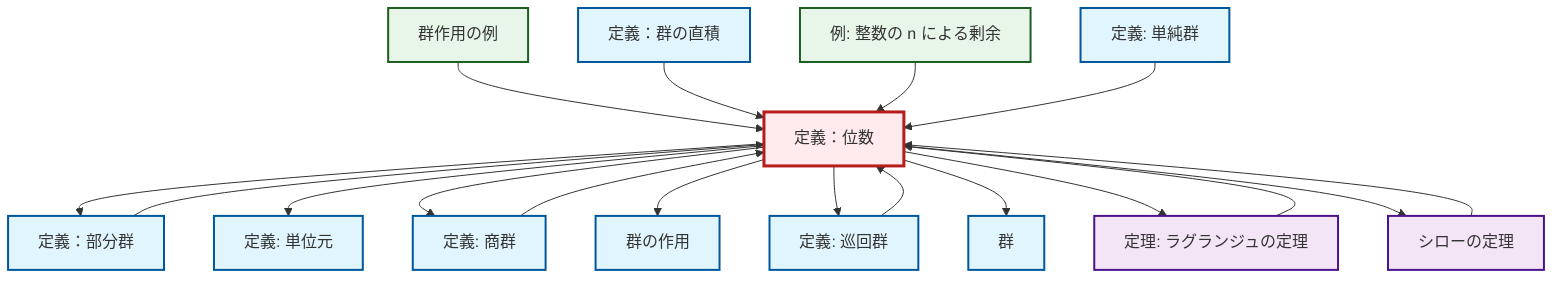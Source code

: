 graph TD
    classDef definition fill:#e1f5fe,stroke:#01579b,stroke-width:2px
    classDef theorem fill:#f3e5f5,stroke:#4a148c,stroke-width:2px
    classDef axiom fill:#fff3e0,stroke:#e65100,stroke-width:2px
    classDef example fill:#e8f5e9,stroke:#1b5e20,stroke-width:2px
    classDef current fill:#ffebee,stroke:#b71c1c,stroke-width:3px
    def-group["群"]:::definition
    def-group-action["群の作用"]:::definition
    ex-group-action-examples["群作用の例"]:::example
    def-cyclic-group["定義: 巡回群"]:::definition
    def-quotient-group["定義: 商群"]:::definition
    thm-lagrange["定理: ラグランジュの定理"]:::theorem
    ex-quotient-integers-mod-n["例: 整数の n による剰余"]:::example
    def-direct-product["定義：群の直積"]:::definition
    def-simple-group["定義: 単純群"]:::definition
    def-subgroup["定義：部分群"]:::definition
    thm-sylow["シローの定理"]:::theorem
    def-order["定義：位数"]:::definition
    def-identity-element["定義: 単位元"]:::definition
    def-order --> def-subgroup
    def-cyclic-group --> def-order
    thm-lagrange --> def-order
    def-quotient-group --> def-order
    ex-group-action-examples --> def-order
    def-order --> def-identity-element
    def-order --> def-quotient-group
    def-order --> def-group-action
    def-direct-product --> def-order
    thm-sylow --> def-order
    def-order --> def-cyclic-group
    def-order --> def-group
    ex-quotient-integers-mod-n --> def-order
    def-subgroup --> def-order
    def-order --> thm-lagrange
    def-simple-group --> def-order
    def-order --> thm-sylow
    class def-order current